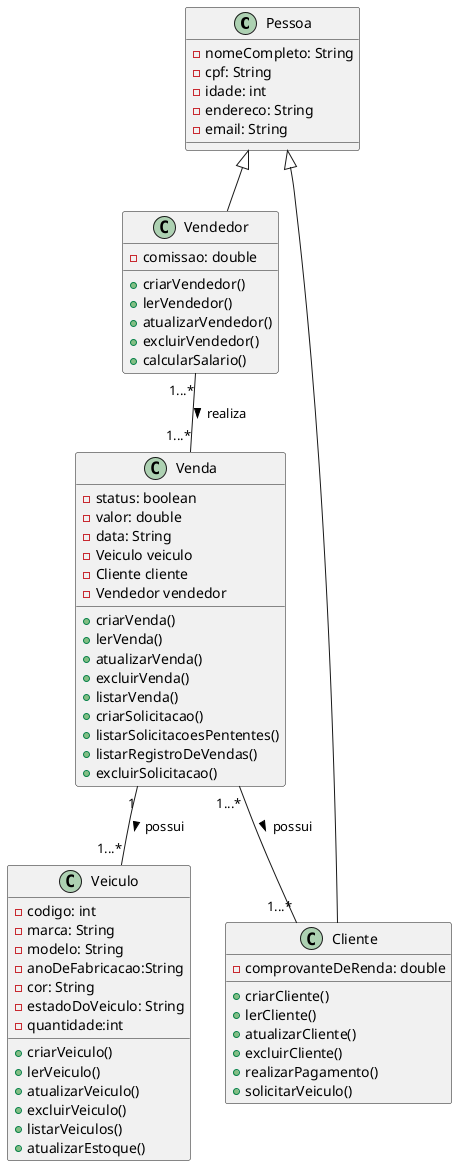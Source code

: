 @startuml "Concessionária"

class Pessoa{
    -nomeCompleto: String
    -cpf: String
    -idade: int
    -endereco: String
    -email: String
}

class Vendedor{
    -comissao: double
    +criarVendedor()
    +lerVendedor()
    +atualizarVendedor()
    +excluirVendedor()
    +calcularSalario()
}
class Cliente{
    -comprovanteDeRenda: double
    +criarCliente()
    +lerCliente()
    +atualizarCliente()
    +excluirCliente()
    +realizarPagamento()
    +solicitarVeiculo()
}

class Veiculo{
    -codigo: int
    -marca: String 
    -modelo: String
    -anoDeFabricacao:String 
    -cor: String 
    -estadoDoVeiculo: String
    -quantidade:int
    +criarVeiculo()
    +lerVeiculo()
    +atualizarVeiculo()
    +excluirVeiculo()
    +listarVeiculos()
    +atualizarEstoque()
}
class Venda{
    -status: boolean
    -valor: double 
    -data: String
    -Veiculo veiculo
    -Cliente cliente 
    -Vendedor vendedor
    +criarVenda()
    +lerVenda()
    +atualizarVenda()
    +excluirVenda()
    +listarVenda()
    +criarSolicitacao() 
    +listarSolicitacoesPententes()
    +listarRegistroDeVendas()
    +excluirSolicitacao()
}
Pessoa <|-- Vendedor
Pessoa <|-- Cliente 

Vendedor "1...*"--"1...*" Venda: realiza >
Venda "1" -- "1...*" Veiculo: possui >
Venda "1...*" -- "1...*" Cliente: possui >

@enduml
